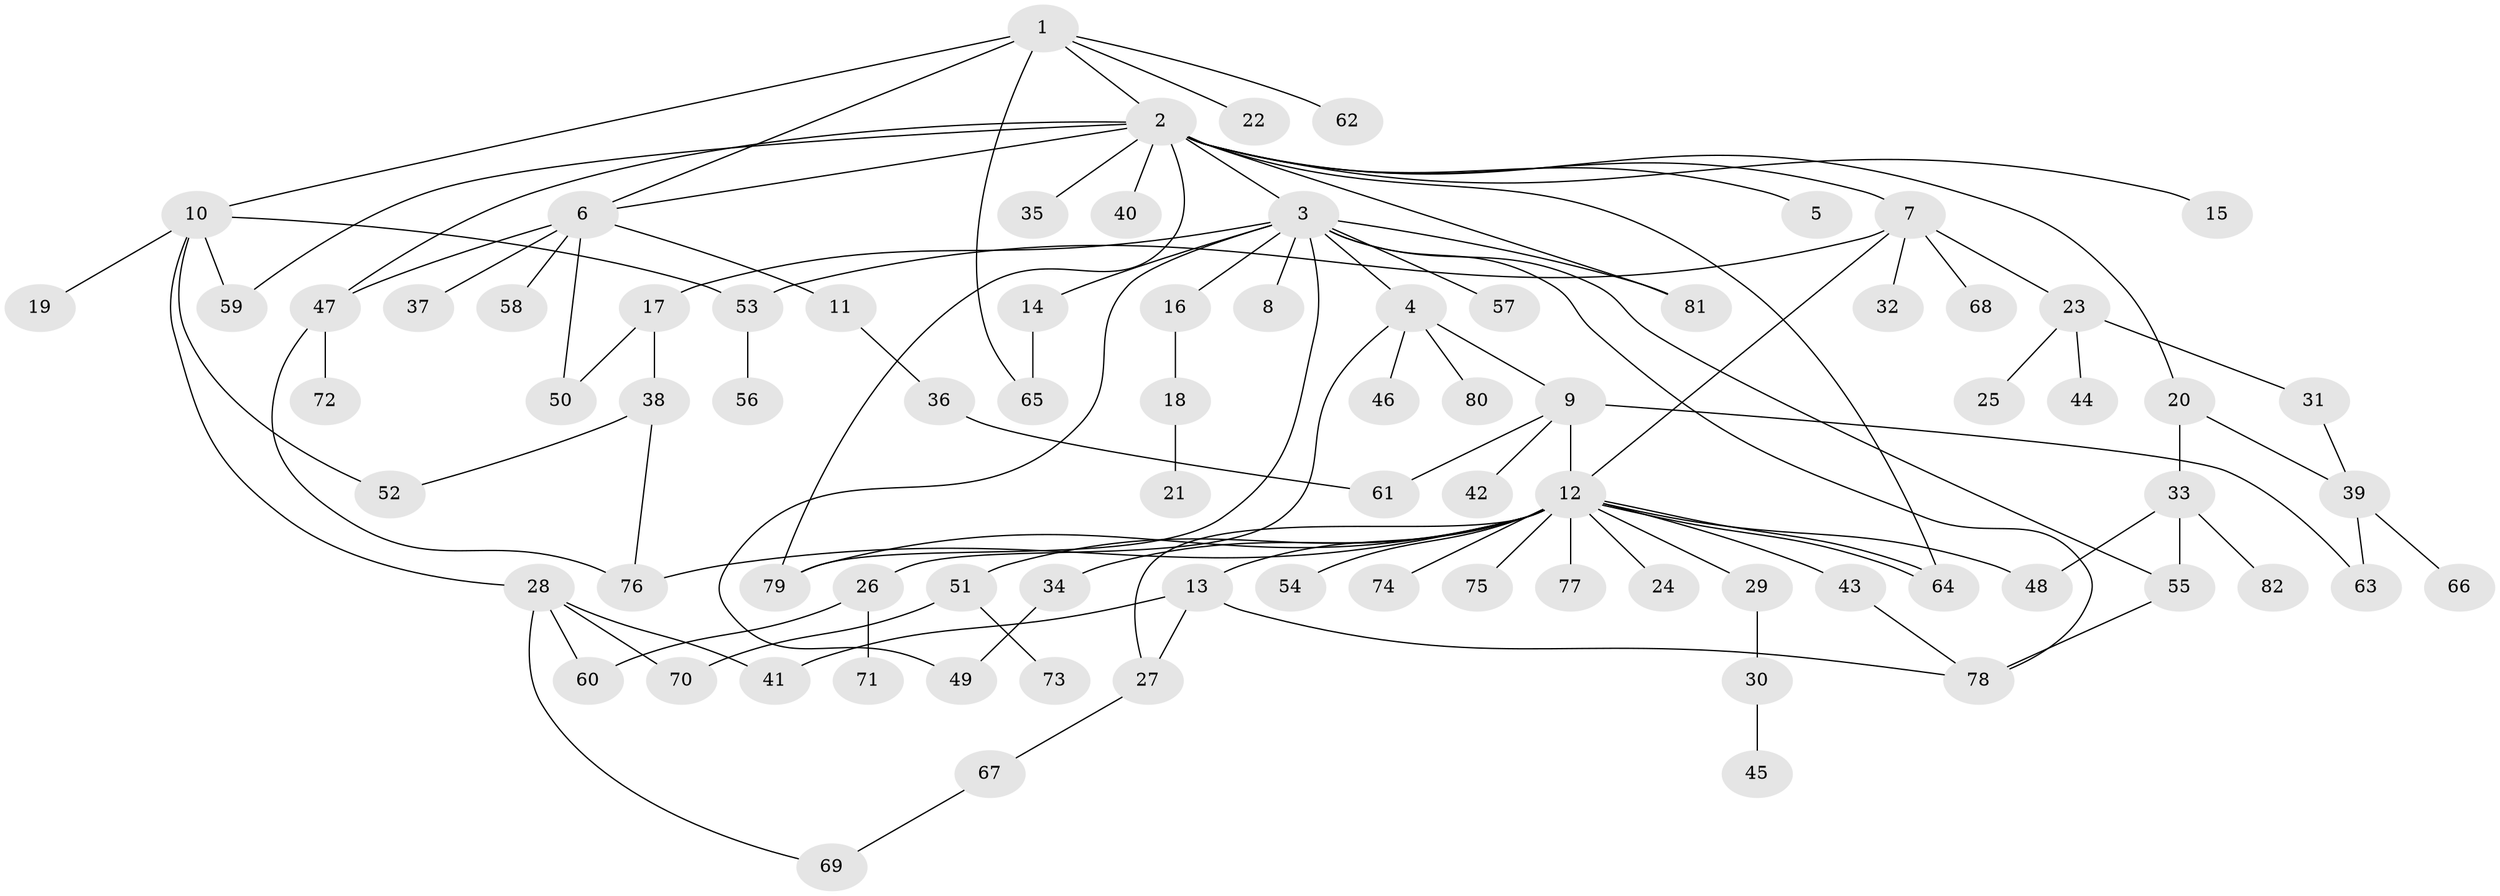 // Generated by graph-tools (version 1.1) at 2025/49/03/09/25 03:49:52]
// undirected, 82 vertices, 110 edges
graph export_dot {
graph [start="1"]
  node [color=gray90,style=filled];
  1;
  2;
  3;
  4;
  5;
  6;
  7;
  8;
  9;
  10;
  11;
  12;
  13;
  14;
  15;
  16;
  17;
  18;
  19;
  20;
  21;
  22;
  23;
  24;
  25;
  26;
  27;
  28;
  29;
  30;
  31;
  32;
  33;
  34;
  35;
  36;
  37;
  38;
  39;
  40;
  41;
  42;
  43;
  44;
  45;
  46;
  47;
  48;
  49;
  50;
  51;
  52;
  53;
  54;
  55;
  56;
  57;
  58;
  59;
  60;
  61;
  62;
  63;
  64;
  65;
  66;
  67;
  68;
  69;
  70;
  71;
  72;
  73;
  74;
  75;
  76;
  77;
  78;
  79;
  80;
  81;
  82;
  1 -- 2;
  1 -- 6;
  1 -- 10;
  1 -- 22;
  1 -- 62;
  1 -- 65;
  2 -- 3;
  2 -- 5;
  2 -- 6;
  2 -- 7;
  2 -- 15;
  2 -- 20;
  2 -- 35;
  2 -- 40;
  2 -- 47;
  2 -- 59;
  2 -- 64;
  2 -- 79;
  2 -- 81;
  3 -- 4;
  3 -- 8;
  3 -- 14;
  3 -- 16;
  3 -- 17;
  3 -- 49;
  3 -- 55;
  3 -- 57;
  3 -- 78;
  3 -- 79;
  3 -- 81;
  4 -- 9;
  4 -- 26;
  4 -- 46;
  4 -- 80;
  6 -- 11;
  6 -- 37;
  6 -- 47;
  6 -- 50;
  6 -- 58;
  7 -- 12;
  7 -- 23;
  7 -- 32;
  7 -- 53;
  7 -- 68;
  9 -- 12;
  9 -- 42;
  9 -- 61;
  9 -- 63;
  10 -- 19;
  10 -- 28;
  10 -- 52;
  10 -- 53;
  10 -- 59;
  11 -- 36;
  12 -- 13;
  12 -- 24;
  12 -- 27;
  12 -- 29;
  12 -- 34;
  12 -- 43;
  12 -- 48;
  12 -- 51;
  12 -- 54;
  12 -- 64;
  12 -- 64;
  12 -- 74;
  12 -- 75;
  12 -- 76;
  12 -- 77;
  12 -- 79;
  13 -- 27;
  13 -- 41;
  13 -- 78;
  14 -- 65;
  16 -- 18;
  17 -- 38;
  17 -- 50;
  18 -- 21;
  20 -- 33;
  20 -- 39;
  23 -- 25;
  23 -- 31;
  23 -- 44;
  26 -- 60;
  26 -- 71;
  27 -- 67;
  28 -- 41;
  28 -- 60;
  28 -- 69;
  28 -- 70;
  29 -- 30;
  30 -- 45;
  31 -- 39;
  33 -- 48;
  33 -- 55;
  33 -- 82;
  34 -- 49;
  36 -- 61;
  38 -- 52;
  38 -- 76;
  39 -- 63;
  39 -- 66;
  43 -- 78;
  47 -- 72;
  47 -- 76;
  51 -- 70;
  51 -- 73;
  53 -- 56;
  55 -- 78;
  67 -- 69;
}
